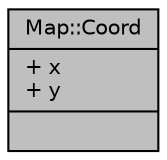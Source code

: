 digraph "Map::Coord"
{
 // LATEX_PDF_SIZE
  edge [fontname="Helvetica",fontsize="10",labelfontname="Helvetica",labelfontsize="10"];
  node [fontname="Helvetica",fontsize="10",shape=record];
  Node1 [label="{Map::Coord\n|+ x\l+ y\l|}",height=0.2,width=0.4,color="black", fillcolor="grey75", style="filled", fontcolor="black",tooltip=" "];
}
